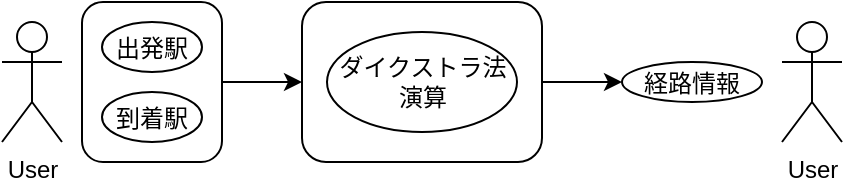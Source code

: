 <mxfile>
    <diagram id="RRljqXMv-kR20qJpmvu-" name="Page-1">
        <mxGraphModel dx="594" dy="402" grid="1" gridSize="10" guides="1" tooltips="1" connect="1" arrows="1" fold="1" page="1" pageScale="1" pageWidth="850" pageHeight="1100" math="0" shadow="0">
            <root>
                <mxCell id="0"/>
                <mxCell id="1" parent="0"/>
                <mxCell id="17" style="edgeStyle=orthogonalEdgeStyle;html=1;exitX=1;exitY=0.5;exitDx=0;exitDy=0;entryX=0;entryY=0.5;entryDx=0;entryDy=0;" edge="1" parent="1" source="11" target="15">
                    <mxGeometry relative="1" as="geometry"/>
                </mxCell>
                <mxCell id="11" value="" style="rounded=1;whiteSpace=wrap;html=1;" vertex="1" parent="1">
                    <mxGeometry x="300" y="460" width="120" height="80" as="geometry"/>
                </mxCell>
                <mxCell id="2" value="User" style="shape=umlActor;verticalLabelPosition=bottom;verticalAlign=top;html=1;" vertex="1" parent="1">
                    <mxGeometry x="150" y="470" width="30" height="60" as="geometry"/>
                </mxCell>
                <mxCell id="9" value="" style="group" vertex="1" connectable="0" parent="1">
                    <mxGeometry x="190" y="460" width="70" height="80" as="geometry"/>
                </mxCell>
                <mxCell id="8" value="" style="rounded=1;whiteSpace=wrap;html=1;" vertex="1" parent="9">
                    <mxGeometry width="70" height="80" as="geometry"/>
                </mxCell>
                <mxCell id="5" value="出発駅" style="ellipse;fontStyle=0" vertex="1" parent="9">
                    <mxGeometry x="10" y="10" width="50" height="25" as="geometry"/>
                </mxCell>
                <mxCell id="7" value="到着駅" style="ellipse;fontStyle=0" vertex="1" parent="9">
                    <mxGeometry x="10" y="45" width="50" height="25" as="geometry"/>
                </mxCell>
                <mxCell id="10" style="edgeStyle=none;html=1;entryX=0;entryY=0.5;entryDx=0;entryDy=0;" edge="1" parent="1" target="11">
                    <mxGeometry relative="1" as="geometry">
                        <mxPoint x="290" y="560" as="targetPoint"/>
                        <mxPoint x="260" y="500" as="sourcePoint"/>
                    </mxGeometry>
                </mxCell>
                <mxCell id="12" value="ダイクストラ法&lt;br&gt;演算" style="ellipse;whiteSpace=wrap;html=1;" vertex="1" parent="1">
                    <mxGeometry x="312.5" y="475" width="95" height="50" as="geometry"/>
                </mxCell>
                <mxCell id="15" value="経路情報" style="ellipse;fontStyle=0" vertex="1" parent="1">
                    <mxGeometry x="460" y="490" width="70" height="20" as="geometry"/>
                </mxCell>
                <mxCell id="18" value="User" style="shape=umlActor;verticalLabelPosition=bottom;verticalAlign=top;html=1;" vertex="1" parent="1">
                    <mxGeometry x="540" y="470" width="30" height="60" as="geometry"/>
                </mxCell>
            </root>
        </mxGraphModel>
    </diagram>
</mxfile>